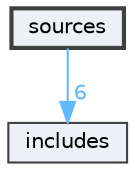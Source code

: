 digraph "sources"
{
 // LATEX_PDF_SIZE
  bgcolor="transparent";
  edge [fontname=Helvetica,fontsize=10,labelfontname=Helvetica,labelfontsize=10];
  node [fontname=Helvetica,fontsize=10,shape=box,height=0.2,width=0.4];
  compound=true
  dir_08d237fc27d4ecd563f71c5d52f2fecc [label="sources", fillcolor="#edf0f7", color="grey25", style="filled,bold", URL="dir_08d237fc27d4ecd563f71c5d52f2fecc.html",tooltip=""];
  dir_09e761304027c904456130627fd4dcf5 [label="includes", fillcolor="#edf0f7", color="grey25", style="filled", URL="dir_09e761304027c904456130627fd4dcf5.html",tooltip=""];
  dir_08d237fc27d4ecd563f71c5d52f2fecc->dir_09e761304027c904456130627fd4dcf5 [headlabel="6", labeldistance=1.5 headhref="dir_000001_000000.html" href="dir_000001_000000.html" color="steelblue1" fontcolor="steelblue1"];
}
